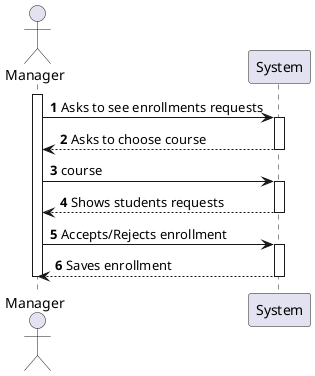 @startuml
autonumber

autoactivate on

actor Manager
activate Manager

Manager -> System: Asks to see enrollments requests
System --> Manager: Asks to choose course
Manager -> System: course
System --> Manager: Shows students requests
Manager -> System: Accepts/Rejects enrollment
System --> Manager: Saves enrollment

deactivate Manager

@enduml